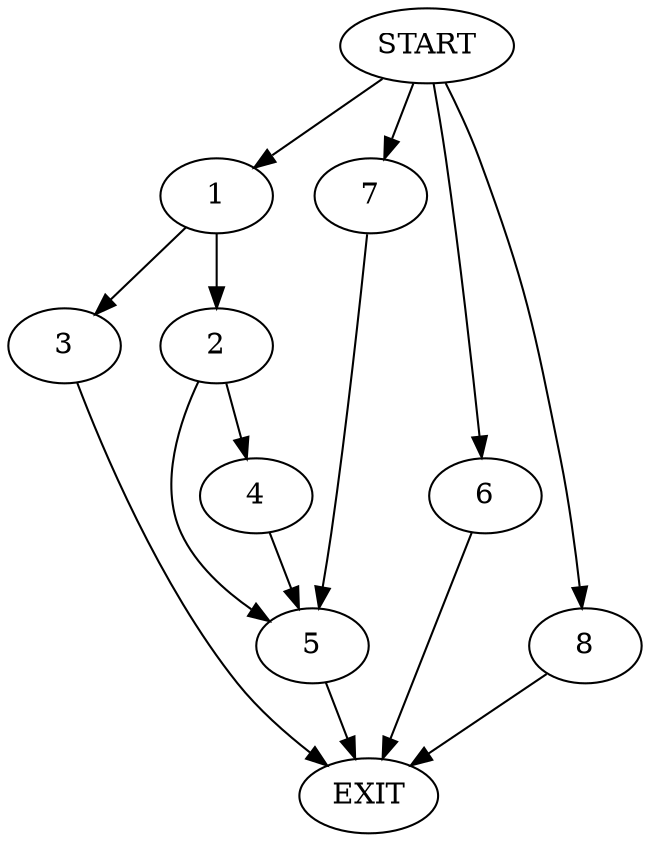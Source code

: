 digraph {
0 [label="START"]
9 [label="EXIT"]
0 -> 1
1 -> 2
1 -> 3
2 -> 4
2 -> 5
3 -> 9
4 -> 5
5 -> 9
0 -> 6
6 -> 9
0 -> 7
7 -> 5
0 -> 8
8 -> 9
}
